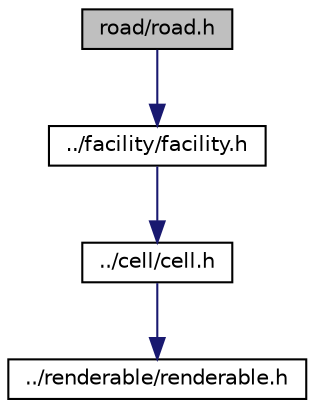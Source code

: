 digraph "road/road.h"
{
  edge [fontname="Helvetica",fontsize="10",labelfontname="Helvetica",labelfontsize="10"];
  node [fontname="Helvetica",fontsize="10",shape=record];
  Node1 [label="road/road.h",height=0.2,width=0.4,color="black", fillcolor="grey75", style="filled", fontcolor="black"];
  Node1 -> Node2 [color="midnightblue",fontsize="10",style="solid"];
  Node2 [label="../facility/facility.h",height=0.2,width=0.4,color="black", fillcolor="white", style="filled",URL="$facility_8h.html"];
  Node2 -> Node3 [color="midnightblue",fontsize="10",style="solid"];
  Node3 [label="../cell/cell.h",height=0.2,width=0.4,color="black", fillcolor="white", style="filled",URL="$cell_8h.html"];
  Node3 -> Node4 [color="midnightblue",fontsize="10",style="solid"];
  Node4 [label="../renderable/renderable.h",height=0.2,width=0.4,color="black", fillcolor="white", style="filled",URL="$renderable_8h.html"];
}
